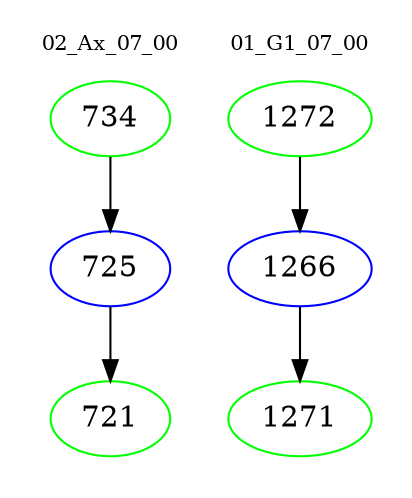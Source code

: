 digraph{
subgraph cluster_0 {
color = white
label = "02_Ax_07_00";
fontsize=10;
T0_734 [label="734", color="green"]
T0_734 -> T0_725 [color="black"]
T0_725 [label="725", color="blue"]
T0_725 -> T0_721 [color="black"]
T0_721 [label="721", color="green"]
}
subgraph cluster_1 {
color = white
label = "01_G1_07_00";
fontsize=10;
T1_1272 [label="1272", color="green"]
T1_1272 -> T1_1266 [color="black"]
T1_1266 [label="1266", color="blue"]
T1_1266 -> T1_1271 [color="black"]
T1_1271 [label="1271", color="green"]
}
}
